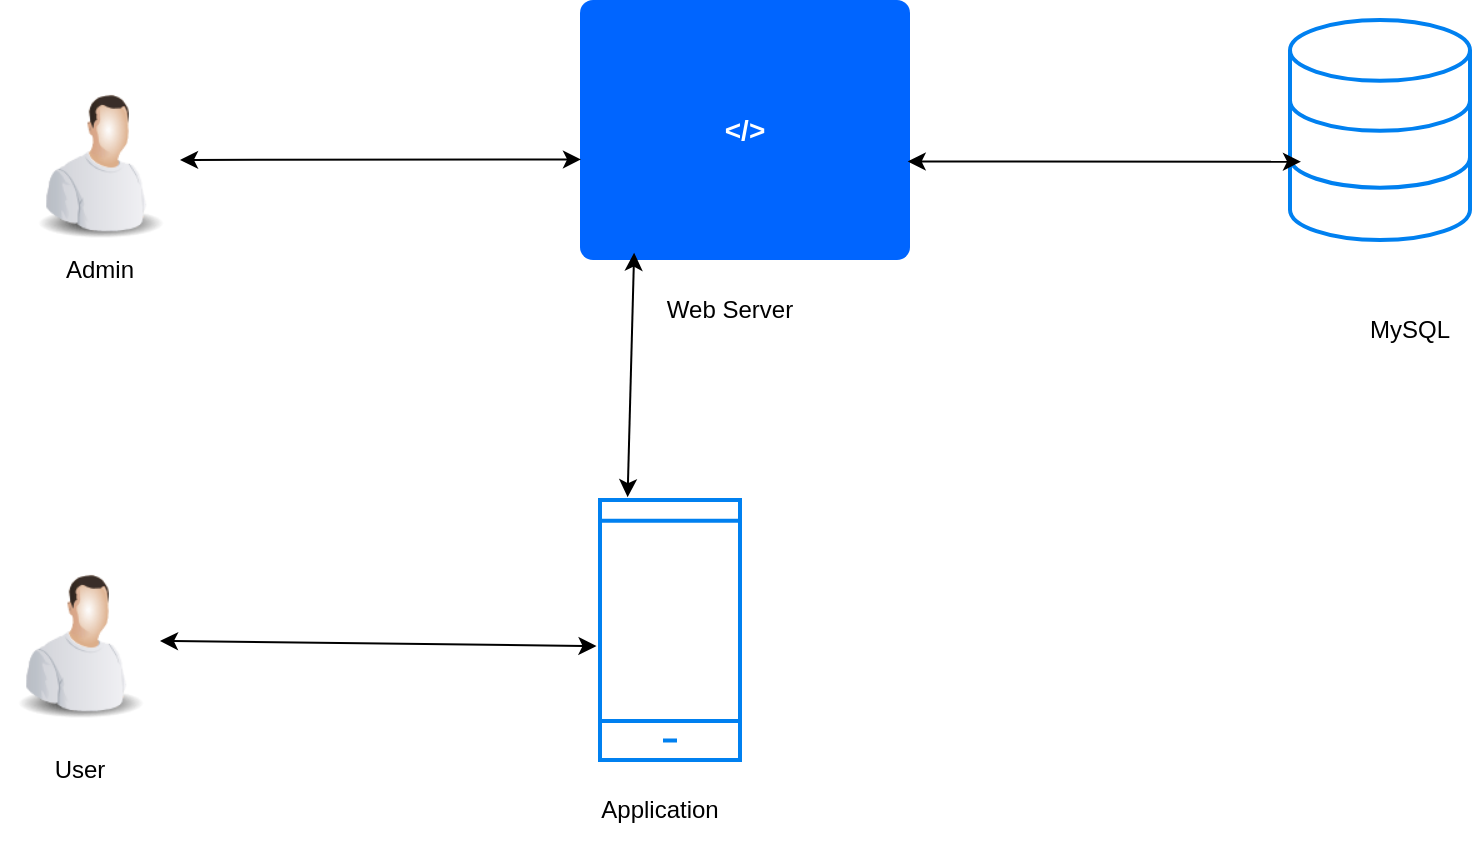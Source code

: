 <mxfile version="25.0.1">
  <diagram name="Page-1" id="ljfMja4CmZ-AZTmWT0Eg">
    <mxGraphModel dx="1272" dy="544" grid="1" gridSize="10" guides="1" tooltips="1" connect="1" arrows="1" fold="1" page="1" pageScale="1" pageWidth="850" pageHeight="1100" math="0" shadow="0">
      <root>
        <mxCell id="0" />
        <mxCell id="1" parent="0" />
        <mxCell id="ltvdPR_ZTobaKSjVNCAf-1" value="" style="html=1;verticalLabelPosition=bottom;align=center;labelBackgroundColor=#ffffff;verticalAlign=top;strokeWidth=2;strokeColor=#0080F0;shadow=0;dashed=0;shape=mxgraph.ios7.icons.data;" vertex="1" parent="1">
          <mxGeometry x="685" y="80" width="90" height="110" as="geometry" />
        </mxCell>
        <mxCell id="ltvdPR_ZTobaKSjVNCAf-2" value="MySQL" style="text;html=1;align=center;verticalAlign=middle;whiteSpace=wrap;rounded=0;" vertex="1" parent="1">
          <mxGeometry x="715" y="220" width="60" height="30" as="geometry" />
        </mxCell>
        <mxCell id="ltvdPR_ZTobaKSjVNCAf-3" value="&amp;lt;/&amp;gt;" style="rounded=1;arcSize=5;fillColor=#0065FF;strokeColor=none;fontColor=#ffffff;align=center;verticalAlign=middle;whiteSpace=wrap;fontSize=14;fontStyle=1;html=1;sketch=0;" vertex="1" parent="1">
          <mxGeometry x="330" y="70" width="165" height="130" as="geometry" />
        </mxCell>
        <mxCell id="ltvdPR_ZTobaKSjVNCAf-4" value="Web&amp;nbsp;&lt;span style=&quot;background-color: initial;&quot;&gt;Server&lt;/span&gt;" style="text;html=1;align=center;verticalAlign=middle;whiteSpace=wrap;rounded=0;" vertex="1" parent="1">
          <mxGeometry x="360" y="210" width="90" height="30" as="geometry" />
        </mxCell>
        <mxCell id="ltvdPR_ZTobaKSjVNCAf-6" value="" style="image;html=1;image=img/lib/clip_art/people/Worker_Man_128x128.png" vertex="1" parent="1">
          <mxGeometry x="50" y="110" width="80" height="80" as="geometry" />
        </mxCell>
        <mxCell id="ltvdPR_ZTobaKSjVNCAf-7" value="Admin" style="text;html=1;align=center;verticalAlign=middle;whiteSpace=wrap;rounded=0;" vertex="1" parent="1">
          <mxGeometry x="60" y="190" width="60" height="30" as="geometry" />
        </mxCell>
        <mxCell id="ltvdPR_ZTobaKSjVNCAf-8" value="" style="endArrow=classic;startArrow=classic;html=1;rounded=0;entryX=0.003;entryY=0.613;entryDx=0;entryDy=0;entryPerimeter=0;" edge="1" parent="1" source="ltvdPR_ZTobaKSjVNCAf-6" target="ltvdPR_ZTobaKSjVNCAf-3">
          <mxGeometry width="50" height="50" relative="1" as="geometry">
            <mxPoint x="400" y="310" as="sourcePoint" />
            <mxPoint x="320" y="150" as="targetPoint" />
          </mxGeometry>
        </mxCell>
        <mxCell id="ltvdPR_ZTobaKSjVNCAf-9" value="" style="endArrow=classic;startArrow=classic;html=1;rounded=0;entryX=0.061;entryY=0.644;entryDx=0;entryDy=0;entryPerimeter=0;exitX=0.993;exitY=0.621;exitDx=0;exitDy=0;exitPerimeter=0;" edge="1" parent="1" source="ltvdPR_ZTobaKSjVNCAf-3" target="ltvdPR_ZTobaKSjVNCAf-1">
          <mxGeometry width="50" height="50" relative="1" as="geometry">
            <mxPoint x="400" y="310" as="sourcePoint" />
            <mxPoint x="450" y="260" as="targetPoint" />
          </mxGeometry>
        </mxCell>
        <mxCell id="ltvdPR_ZTobaKSjVNCAf-10" value="" style="html=1;verticalLabelPosition=bottom;align=center;labelBackgroundColor=#ffffff;verticalAlign=top;strokeWidth=2;strokeColor=#0080F0;shadow=0;dashed=0;shape=mxgraph.ios7.icons.smartphone;" vertex="1" parent="1">
          <mxGeometry x="340" y="320" width="70" height="130" as="geometry" />
        </mxCell>
        <mxCell id="ltvdPR_ZTobaKSjVNCAf-11" value="" style="image;html=1;image=img/lib/clip_art/people/Worker_Man_128x128.png" vertex="1" parent="1">
          <mxGeometry x="40" y="350" width="80" height="80" as="geometry" />
        </mxCell>
        <mxCell id="ltvdPR_ZTobaKSjVNCAf-12" value="User" style="text;html=1;align=center;verticalAlign=middle;whiteSpace=wrap;rounded=0;" vertex="1" parent="1">
          <mxGeometry x="50" y="440" width="60" height="30" as="geometry" />
        </mxCell>
        <mxCell id="ltvdPR_ZTobaKSjVNCAf-13" value="Application" style="text;html=1;align=center;verticalAlign=middle;whiteSpace=wrap;rounded=0;" vertex="1" parent="1">
          <mxGeometry x="340" y="460" width="60" height="30" as="geometry" />
        </mxCell>
        <mxCell id="ltvdPR_ZTobaKSjVNCAf-14" value="" style="endArrow=classic;startArrow=classic;html=1;rounded=0;entryX=-0.025;entryY=0.562;entryDx=0;entryDy=0;entryPerimeter=0;" edge="1" parent="1" source="ltvdPR_ZTobaKSjVNCAf-11" target="ltvdPR_ZTobaKSjVNCAf-10">
          <mxGeometry width="50" height="50" relative="1" as="geometry">
            <mxPoint x="400" y="310" as="sourcePoint" />
            <mxPoint x="450" y="260" as="targetPoint" />
          </mxGeometry>
        </mxCell>
        <mxCell id="ltvdPR_ZTobaKSjVNCAf-16" value="" style="endArrow=classic;startArrow=classic;html=1;rounded=0;exitX=0.197;exitY=-0.011;exitDx=0;exitDy=0;exitPerimeter=0;entryX=0.164;entryY=0.972;entryDx=0;entryDy=0;entryPerimeter=0;" edge="1" parent="1" source="ltvdPR_ZTobaKSjVNCAf-10" target="ltvdPR_ZTobaKSjVNCAf-3">
          <mxGeometry width="50" height="50" relative="1" as="geometry">
            <mxPoint x="400" y="310" as="sourcePoint" />
            <mxPoint x="450" y="260" as="targetPoint" />
          </mxGeometry>
        </mxCell>
      </root>
    </mxGraphModel>
  </diagram>
</mxfile>
